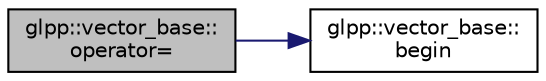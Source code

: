 digraph "glpp::vector_base::operator="
{
  edge [fontname="Helvetica",fontsize="10",labelfontname="Helvetica",labelfontsize="10"];
  node [fontname="Helvetica",fontsize="10",shape=record];
  rankdir="LR";
  Node11 [label="glpp::vector_base::\loperator=",height=0.2,width=0.4,color="black", fillcolor="grey75", style="filled", fontcolor="black"];
  Node11 -> Node12 [color="midnightblue",fontsize="10",style="solid",fontname="Helvetica"];
  Node12 [label="glpp::vector_base::\lbegin",height=0.2,width=0.4,color="black", fillcolor="white", style="filled",URL="$classglpp_1_1vector__base.html#af9bf222e1947fe23a560b7e7c8f574a4",tooltip="Get the iterator to the first element. "];
}
